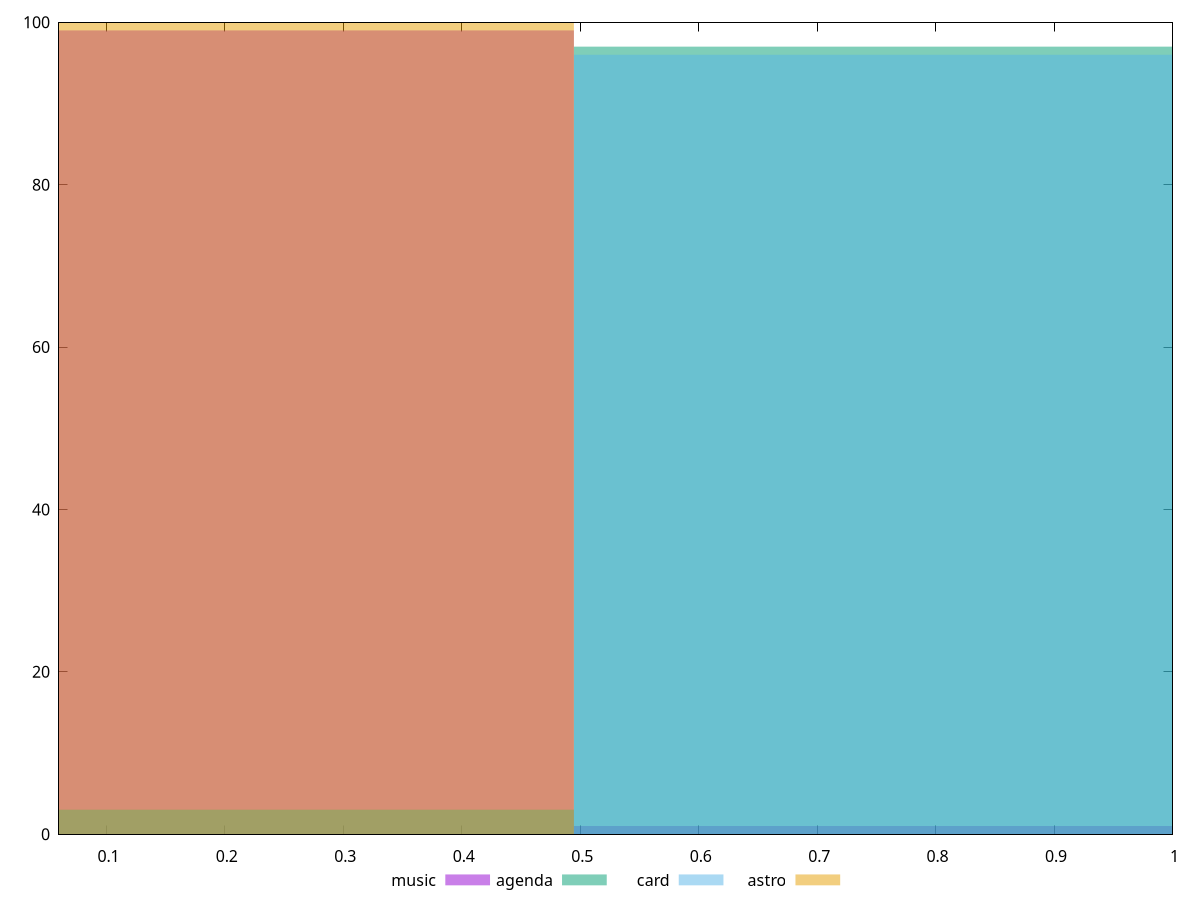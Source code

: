 reset

$music <<EOF
0 99
0.9893210958176167 1
EOF

$agenda <<EOF
0 3
0.9893210958176167 97
EOF

$card <<EOF
0 3
0.9893210958176167 96
EOF

$astro <<EOF
0 100
EOF

set key outside below
set boxwidth 0.9893210958176167
set xrange [0.06:1]
set yrange [0:100]
set trange [0:100]
set style fill transparent solid 0.5 noborder
set terminal svg size 640, 520 enhanced background rgb 'white'
set output "report/report_00029_2021-02-24T13-36-40.390Z/interactive/comparison/histogram/all_score.svg"

plot $music title "music" with boxes, \
     $agenda title "agenda" with boxes, \
     $card title "card" with boxes, \
     $astro title "astro" with boxes

reset

